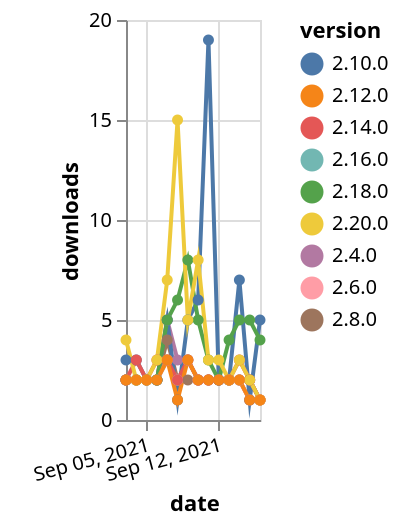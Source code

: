 {"$schema": "https://vega.github.io/schema/vega-lite/v5.json", "description": "A simple bar chart with embedded data.", "data": {"values": [{"date": "2021-09-03", "total": 3588, "delta": 2, "version": "2.4.0"}, {"date": "2021-09-04", "total": 3590, "delta": 2, "version": "2.4.0"}, {"date": "2021-09-05", "total": 3592, "delta": 2, "version": "2.4.0"}, {"date": "2021-09-06", "total": 3594, "delta": 2, "version": "2.4.0"}, {"date": "2021-09-07", "total": 3599, "delta": 5, "version": "2.4.0"}, {"date": "2021-09-08", "total": 3602, "delta": 3, "version": "2.4.0"}, {"date": "2021-09-09", "total": 3605, "delta": 3, "version": "2.4.0"}, {"date": "2021-09-10", "total": 3607, "delta": 2, "version": "2.4.0"}, {"date": "2021-09-11", "total": 3609, "delta": 2, "version": "2.4.0"}, {"date": "2021-09-12", "total": 3611, "delta": 2, "version": "2.4.0"}, {"date": "2021-09-13", "total": 3613, "delta": 2, "version": "2.4.0"}, {"date": "2021-09-14", "total": 3615, "delta": 2, "version": "2.4.0"}, {"date": "2021-09-15", "total": 3616, "delta": 1, "version": "2.4.0"}, {"date": "2021-09-16", "total": 3617, "delta": 1, "version": "2.4.0"}, {"date": "2021-09-03", "total": 1176, "delta": 2, "version": "2.16.0"}, {"date": "2021-09-04", "total": 1178, "delta": 2, "version": "2.16.0"}, {"date": "2021-09-05", "total": 1180, "delta": 2, "version": "2.16.0"}, {"date": "2021-09-06", "total": 1182, "delta": 2, "version": "2.16.0"}, {"date": "2021-09-07", "total": 1185, "delta": 3, "version": "2.16.0"}, {"date": "2021-09-08", "total": 1187, "delta": 2, "version": "2.16.0"}, {"date": "2021-09-09", "total": 1190, "delta": 3, "version": "2.16.0"}, {"date": "2021-09-10", "total": 1192, "delta": 2, "version": "2.16.0"}, {"date": "2021-09-11", "total": 1194, "delta": 2, "version": "2.16.0"}, {"date": "2021-09-12", "total": 1196, "delta": 2, "version": "2.16.0"}, {"date": "2021-09-13", "total": 1198, "delta": 2, "version": "2.16.0"}, {"date": "2021-09-14", "total": 1200, "delta": 2, "version": "2.16.0"}, {"date": "2021-09-15", "total": 1202, "delta": 2, "version": "2.16.0"}, {"date": "2021-09-16", "total": 1203, "delta": 1, "version": "2.16.0"}, {"date": "2021-09-03", "total": 2571, "delta": 2, "version": "2.8.0"}, {"date": "2021-09-04", "total": 2573, "delta": 2, "version": "2.8.0"}, {"date": "2021-09-05", "total": 2575, "delta": 2, "version": "2.8.0"}, {"date": "2021-09-06", "total": 2577, "delta": 2, "version": "2.8.0"}, {"date": "2021-09-07", "total": 2581, "delta": 4, "version": "2.8.0"}, {"date": "2021-09-08", "total": 2583, "delta": 2, "version": "2.8.0"}, {"date": "2021-09-09", "total": 2585, "delta": 2, "version": "2.8.0"}, {"date": "2021-09-10", "total": 2587, "delta": 2, "version": "2.8.0"}, {"date": "2021-09-11", "total": 2589, "delta": 2, "version": "2.8.0"}, {"date": "2021-09-12", "total": 2591, "delta": 2, "version": "2.8.0"}, {"date": "2021-09-13", "total": 2593, "delta": 2, "version": "2.8.0"}, {"date": "2021-09-14", "total": 2595, "delta": 2, "version": "2.8.0"}, {"date": "2021-09-15", "total": 2597, "delta": 2, "version": "2.8.0"}, {"date": "2021-09-16", "total": 2598, "delta": 1, "version": "2.8.0"}, {"date": "2021-09-03", "total": 2719, "delta": 2, "version": "2.6.0"}, {"date": "2021-09-04", "total": 2721, "delta": 2, "version": "2.6.0"}, {"date": "2021-09-05", "total": 2723, "delta": 2, "version": "2.6.0"}, {"date": "2021-09-06", "total": 2725, "delta": 2, "version": "2.6.0"}, {"date": "2021-09-07", "total": 2728, "delta": 3, "version": "2.6.0"}, {"date": "2021-09-08", "total": 2730, "delta": 2, "version": "2.6.0"}, {"date": "2021-09-09", "total": 2733, "delta": 3, "version": "2.6.0"}, {"date": "2021-09-10", "total": 2735, "delta": 2, "version": "2.6.0"}, {"date": "2021-09-11", "total": 2737, "delta": 2, "version": "2.6.0"}, {"date": "2021-09-12", "total": 2739, "delta": 2, "version": "2.6.0"}, {"date": "2021-09-13", "total": 2741, "delta": 2, "version": "2.6.0"}, {"date": "2021-09-14", "total": 2743, "delta": 2, "version": "2.6.0"}, {"date": "2021-09-15", "total": 2744, "delta": 1, "version": "2.6.0"}, {"date": "2021-09-16", "total": 2745, "delta": 1, "version": "2.6.0"}, {"date": "2021-09-03", "total": 3974, "delta": 3, "version": "2.10.0"}, {"date": "2021-09-04", "total": 3977, "delta": 3, "version": "2.10.0"}, {"date": "2021-09-05", "total": 3979, "delta": 2, "version": "2.10.0"}, {"date": "2021-09-06", "total": 3981, "delta": 2, "version": "2.10.0"}, {"date": "2021-09-07", "total": 3986, "delta": 5, "version": "2.10.0"}, {"date": "2021-09-08", "total": 3987, "delta": 1, "version": "2.10.0"}, {"date": "2021-09-09", "total": 3992, "delta": 5, "version": "2.10.0"}, {"date": "2021-09-10", "total": 3998, "delta": 6, "version": "2.10.0"}, {"date": "2021-09-11", "total": 4017, "delta": 19, "version": "2.10.0"}, {"date": "2021-09-12", "total": 4019, "delta": 2, "version": "2.10.0"}, {"date": "2021-09-13", "total": 4021, "delta": 2, "version": "2.10.0"}, {"date": "2021-09-14", "total": 4028, "delta": 7, "version": "2.10.0"}, {"date": "2021-09-15", "total": 4029, "delta": 1, "version": "2.10.0"}, {"date": "2021-09-16", "total": 4034, "delta": 5, "version": "2.10.0"}, {"date": "2021-09-03", "total": 1608, "delta": 2, "version": "2.18.0"}, {"date": "2021-09-04", "total": 1610, "delta": 2, "version": "2.18.0"}, {"date": "2021-09-05", "total": 1612, "delta": 2, "version": "2.18.0"}, {"date": "2021-09-06", "total": 1614, "delta": 2, "version": "2.18.0"}, {"date": "2021-09-07", "total": 1619, "delta": 5, "version": "2.18.0"}, {"date": "2021-09-08", "total": 1625, "delta": 6, "version": "2.18.0"}, {"date": "2021-09-09", "total": 1633, "delta": 8, "version": "2.18.0"}, {"date": "2021-09-10", "total": 1638, "delta": 5, "version": "2.18.0"}, {"date": "2021-09-11", "total": 1641, "delta": 3, "version": "2.18.0"}, {"date": "2021-09-12", "total": 1643, "delta": 2, "version": "2.18.0"}, {"date": "2021-09-13", "total": 1647, "delta": 4, "version": "2.18.0"}, {"date": "2021-09-14", "total": 1652, "delta": 5, "version": "2.18.0"}, {"date": "2021-09-15", "total": 1657, "delta": 5, "version": "2.18.0"}, {"date": "2021-09-16", "total": 1661, "delta": 4, "version": "2.18.0"}, {"date": "2021-09-03", "total": 1897, "delta": 2, "version": "2.14.0"}, {"date": "2021-09-04", "total": 1900, "delta": 3, "version": "2.14.0"}, {"date": "2021-09-05", "total": 1902, "delta": 2, "version": "2.14.0"}, {"date": "2021-09-06", "total": 1905, "delta": 3, "version": "2.14.0"}, {"date": "2021-09-07", "total": 1908, "delta": 3, "version": "2.14.0"}, {"date": "2021-09-08", "total": 1910, "delta": 2, "version": "2.14.0"}, {"date": "2021-09-09", "total": 1913, "delta": 3, "version": "2.14.0"}, {"date": "2021-09-10", "total": 1915, "delta": 2, "version": "2.14.0"}, {"date": "2021-09-11", "total": 1917, "delta": 2, "version": "2.14.0"}, {"date": "2021-09-12", "total": 1919, "delta": 2, "version": "2.14.0"}, {"date": "2021-09-13", "total": 1921, "delta": 2, "version": "2.14.0"}, {"date": "2021-09-14", "total": 1924, "delta": 3, "version": "2.14.0"}, {"date": "2021-09-15", "total": 1926, "delta": 2, "version": "2.14.0"}, {"date": "2021-09-16", "total": 1927, "delta": 1, "version": "2.14.0"}, {"date": "2021-09-03", "total": 339, "delta": 4, "version": "2.20.0"}, {"date": "2021-09-04", "total": 341, "delta": 2, "version": "2.20.0"}, {"date": "2021-09-05", "total": 343, "delta": 2, "version": "2.20.0"}, {"date": "2021-09-06", "total": 346, "delta": 3, "version": "2.20.0"}, {"date": "2021-09-07", "total": 353, "delta": 7, "version": "2.20.0"}, {"date": "2021-09-08", "total": 368, "delta": 15, "version": "2.20.0"}, {"date": "2021-09-09", "total": 373, "delta": 5, "version": "2.20.0"}, {"date": "2021-09-10", "total": 381, "delta": 8, "version": "2.20.0"}, {"date": "2021-09-11", "total": 384, "delta": 3, "version": "2.20.0"}, {"date": "2021-09-12", "total": 387, "delta": 3, "version": "2.20.0"}, {"date": "2021-09-13", "total": 389, "delta": 2, "version": "2.20.0"}, {"date": "2021-09-14", "total": 392, "delta": 3, "version": "2.20.0"}, {"date": "2021-09-15", "total": 394, "delta": 2, "version": "2.20.0"}, {"date": "2021-09-16", "total": 395, "delta": 1, "version": "2.20.0"}, {"date": "2021-09-03", "total": 1929, "delta": 2, "version": "2.12.0"}, {"date": "2021-09-04", "total": 1931, "delta": 2, "version": "2.12.0"}, {"date": "2021-09-05", "total": 1933, "delta": 2, "version": "2.12.0"}, {"date": "2021-09-06", "total": 1935, "delta": 2, "version": "2.12.0"}, {"date": "2021-09-07", "total": 1938, "delta": 3, "version": "2.12.0"}, {"date": "2021-09-08", "total": 1939, "delta": 1, "version": "2.12.0"}, {"date": "2021-09-09", "total": 1942, "delta": 3, "version": "2.12.0"}, {"date": "2021-09-10", "total": 1944, "delta": 2, "version": "2.12.0"}, {"date": "2021-09-11", "total": 1946, "delta": 2, "version": "2.12.0"}, {"date": "2021-09-12", "total": 1948, "delta": 2, "version": "2.12.0"}, {"date": "2021-09-13", "total": 1950, "delta": 2, "version": "2.12.0"}, {"date": "2021-09-14", "total": 1952, "delta": 2, "version": "2.12.0"}, {"date": "2021-09-15", "total": 1953, "delta": 1, "version": "2.12.0"}, {"date": "2021-09-16", "total": 1954, "delta": 1, "version": "2.12.0"}]}, "width": "container", "mark": {"type": "line", "point": {"filled": true}}, "encoding": {"x": {"field": "date", "type": "temporal", "timeUnit": "yearmonthdate", "title": "date", "axis": {"labelAngle": -15}}, "y": {"field": "delta", "type": "quantitative", "title": "downloads"}, "color": {"field": "version", "type": "nominal"}, "tooltip": {"field": "delta"}}}